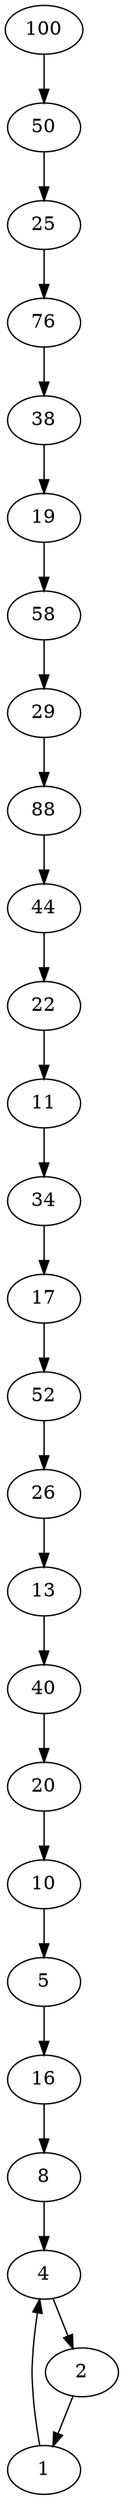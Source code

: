 digraph C {
	38 -> 19;
	50 -> 25;
	100 -> 50;
	76 -> 38;
	2 -> 1;
	88 -> 44;
	19 -> 58;
	11 -> 34;
	29 -> 88;
	13 -> 40;
	52 -> 26;
	58 -> 29;
	25 -> 76;
	40 -> 20;
	1 -> 4;
	20 -> 10;
	22 -> 11;
	4 -> 2;
	26 -> 13;
	10 -> 5;
	5 -> 16;
	16 -> 8;
	17 -> 52;
	44 -> 22;
	34 -> 17;
	8 -> 4;
}
